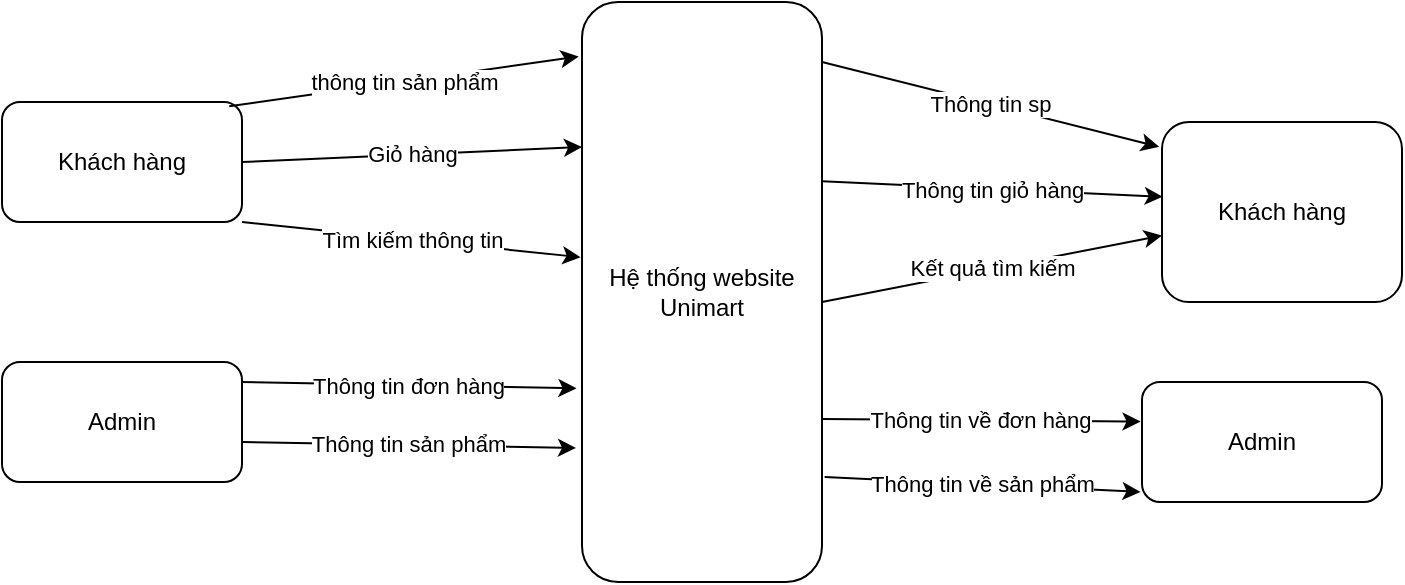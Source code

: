 <mxfile version="24.4.3" type="github">
  <diagram name="Page-1" id="NhX70CDWL1jjt-8Npkwb">
    <mxGraphModel dx="989" dy="514" grid="1" gridSize="10" guides="1" tooltips="1" connect="1" arrows="1" fold="1" page="1" pageScale="1" pageWidth="850" pageHeight="1100" math="0" shadow="0">
      <root>
        <mxCell id="0" />
        <mxCell id="1" parent="0" />
        <mxCell id="97CJw0t6iYsV_ckEE2qM-1" value="Khách hàng" style="rounded=1;whiteSpace=wrap;html=1;" vertex="1" parent="1">
          <mxGeometry x="50" y="180" width="120" height="60" as="geometry" />
        </mxCell>
        <mxCell id="97CJw0t6iYsV_ckEE2qM-2" value="thông tin sản phẩm" style="endArrow=classic;html=1;rounded=0;exitX=0.947;exitY=0.036;exitDx=0;exitDy=0;entryX=-0.014;entryY=0.094;entryDx=0;entryDy=0;entryPerimeter=0;exitPerimeter=0;" edge="1" parent="1" source="97CJw0t6iYsV_ckEE2qM-1" target="97CJw0t6iYsV_ckEE2qM-3">
          <mxGeometry width="50" height="50" relative="1" as="geometry">
            <mxPoint x="200" y="190" as="sourcePoint" />
            <mxPoint x="305" y="198" as="targetPoint" />
          </mxGeometry>
        </mxCell>
        <mxCell id="97CJw0t6iYsV_ckEE2qM-3" value="Hệ thống website Unimart" style="rounded=1;whiteSpace=wrap;html=1;" vertex="1" parent="1">
          <mxGeometry x="340" y="130" width="120" height="290" as="geometry" />
        </mxCell>
        <mxCell id="97CJw0t6iYsV_ckEE2qM-4" value="Giỏ hàng" style="endArrow=classic;html=1;rounded=0;exitX=1;exitY=0.5;exitDx=0;exitDy=0;entryX=0;entryY=0.25;entryDx=0;entryDy=0;" edge="1" parent="1" source="97CJw0t6iYsV_ckEE2qM-1" target="97CJw0t6iYsV_ckEE2qM-3">
          <mxGeometry width="50" height="50" relative="1" as="geometry">
            <mxPoint x="320" y="310" as="sourcePoint" />
            <mxPoint x="370" y="260" as="targetPoint" />
          </mxGeometry>
        </mxCell>
        <mxCell id="97CJw0t6iYsV_ckEE2qM-5" value="Tìm kiếm thông tin" style="endArrow=classic;html=1;rounded=0;exitX=1;exitY=1;exitDx=0;exitDy=0;entryX=-0.006;entryY=0.44;entryDx=0;entryDy=0;entryPerimeter=0;" edge="1" parent="1" source="97CJw0t6iYsV_ckEE2qM-1" target="97CJw0t6iYsV_ckEE2qM-3">
          <mxGeometry width="50" height="50" relative="1" as="geometry">
            <mxPoint x="320" y="310" as="sourcePoint" />
            <mxPoint x="370" y="260" as="targetPoint" />
          </mxGeometry>
        </mxCell>
        <mxCell id="97CJw0t6iYsV_ckEE2qM-6" value="Thông tin sp" style="endArrow=classic;html=1;rounded=0;entryX=-0.012;entryY=0.138;entryDx=0;entryDy=0;entryPerimeter=0;" edge="1" parent="1" target="97CJw0t6iYsV_ckEE2qM-9">
          <mxGeometry width="50" height="50" relative="1" as="geometry">
            <mxPoint x="460" y="160" as="sourcePoint" />
            <mxPoint x="560" y="160" as="targetPoint" />
          </mxGeometry>
        </mxCell>
        <mxCell id="97CJw0t6iYsV_ckEE2qM-7" value="Thông tin giỏ hàng" style="endArrow=classic;html=1;rounded=0;entryX=0.003;entryY=0.415;entryDx=0;entryDy=0;entryPerimeter=0;" edge="1" parent="1" target="97CJw0t6iYsV_ckEE2qM-9">
          <mxGeometry width="50" height="50" relative="1" as="geometry">
            <mxPoint x="460" y="219.66" as="sourcePoint" />
            <mxPoint x="560" y="220" as="targetPoint" />
          </mxGeometry>
        </mxCell>
        <mxCell id="97CJw0t6iYsV_ckEE2qM-8" value="Kết quả tìm kiếm" style="endArrow=classic;html=1;rounded=0;" edge="1" parent="1" target="97CJw0t6iYsV_ckEE2qM-9">
          <mxGeometry width="50" height="50" relative="1" as="geometry">
            <mxPoint x="460" y="280" as="sourcePoint" />
            <mxPoint x="560" y="280" as="targetPoint" />
          </mxGeometry>
        </mxCell>
        <mxCell id="97CJw0t6iYsV_ckEE2qM-9" value="Khách hàng" style="rounded=1;whiteSpace=wrap;html=1;" vertex="1" parent="1">
          <mxGeometry x="630" y="190" width="120" height="90" as="geometry" />
        </mxCell>
        <mxCell id="97CJw0t6iYsV_ckEE2qM-10" value="Admin" style="rounded=1;whiteSpace=wrap;html=1;" vertex="1" parent="1">
          <mxGeometry x="50" y="310" width="120" height="60" as="geometry" />
        </mxCell>
        <mxCell id="97CJw0t6iYsV_ckEE2qM-11" value="Thông tin đơn hàng" style="endArrow=classic;html=1;rounded=0;entryX=-0.023;entryY=0.666;entryDx=0;entryDy=0;entryPerimeter=0;" edge="1" parent="1" target="97CJw0t6iYsV_ckEE2qM-3">
          <mxGeometry width="50" height="50" relative="1" as="geometry">
            <mxPoint x="170" y="320" as="sourcePoint" />
            <mxPoint x="269" y="347" as="targetPoint" />
          </mxGeometry>
        </mxCell>
        <mxCell id="97CJw0t6iYsV_ckEE2qM-12" value="Thông tin sản phẩm" style="endArrow=classic;html=1;rounded=0;entryX=-0.023;entryY=0.666;entryDx=0;entryDy=0;entryPerimeter=0;" edge="1" parent="1">
          <mxGeometry width="50" height="50" relative="1" as="geometry">
            <mxPoint x="170" y="350" as="sourcePoint" />
            <mxPoint x="337" y="353" as="targetPoint" />
          </mxGeometry>
        </mxCell>
        <mxCell id="97CJw0t6iYsV_ckEE2qM-14" value="Thông tin về đơn hàng" style="endArrow=classic;html=1;rounded=0;entryX=-0.006;entryY=0.33;entryDx=0;entryDy=0;entryPerimeter=0;" edge="1" parent="1" target="97CJw0t6iYsV_ckEE2qM-15">
          <mxGeometry width="50" height="50" relative="1" as="geometry">
            <mxPoint x="460" y="338.5" as="sourcePoint" />
            <mxPoint x="580" y="342" as="targetPoint" />
          </mxGeometry>
        </mxCell>
        <mxCell id="97CJw0t6iYsV_ckEE2qM-15" value="Admin" style="rounded=1;whiteSpace=wrap;html=1;" vertex="1" parent="1">
          <mxGeometry x="620" y="320" width="120" height="60" as="geometry" />
        </mxCell>
        <mxCell id="97CJw0t6iYsV_ckEE2qM-17" value="Thông tin về sản phẩm" style="endArrow=classic;html=1;rounded=0;entryX=-0.006;entryY=0.916;entryDx=0;entryDy=0;entryPerimeter=0;exitX=1.011;exitY=0.819;exitDx=0;exitDy=0;exitPerimeter=0;" edge="1" parent="1" source="97CJw0t6iYsV_ckEE2qM-3" target="97CJw0t6iYsV_ckEE2qM-15">
          <mxGeometry width="50" height="50" relative="1" as="geometry">
            <mxPoint x="470" y="348.5" as="sourcePoint" />
            <mxPoint x="629" y="350" as="targetPoint" />
          </mxGeometry>
        </mxCell>
      </root>
    </mxGraphModel>
  </diagram>
</mxfile>
